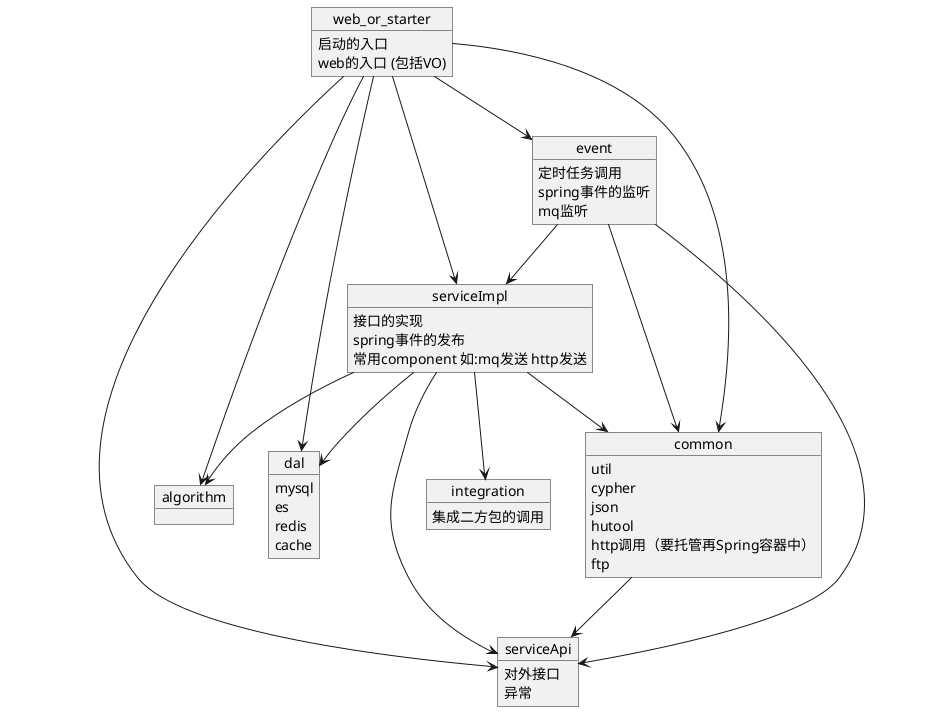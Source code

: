 @startuml

object algorithm
object integration{
    集成二方包的调用
}
object common{
util
cypher
json
hutool
http调用（要托管再Spring容器中）
ftp
}
object event{
定时任务调用
spring事件的监听
mq监听
}
object serviceApi{
对外接口
异常
}
object serviceImpl{
接口的实现
spring事件的发布
常用component 如:mq发送 http发送
}
object dal{
mysql
es
redis
cache
}
object web_or_starter{
启动的入口
web的入口 (包括VO)
}

web_or_starter --> dal
web_or_starter --> serviceApi
web_or_starter --> serviceImpl
web_or_starter --> event
web_or_starter --> common
web_or_starter --> algorithm

serviceImpl --> serviceApi
serviceImpl --> dal
serviceImpl --> common
serviceImpl --> algorithm
serviceImpl --> integration

event --> serviceApi
event --> serviceImpl
event --> common


common --> serviceApi

@enduml
